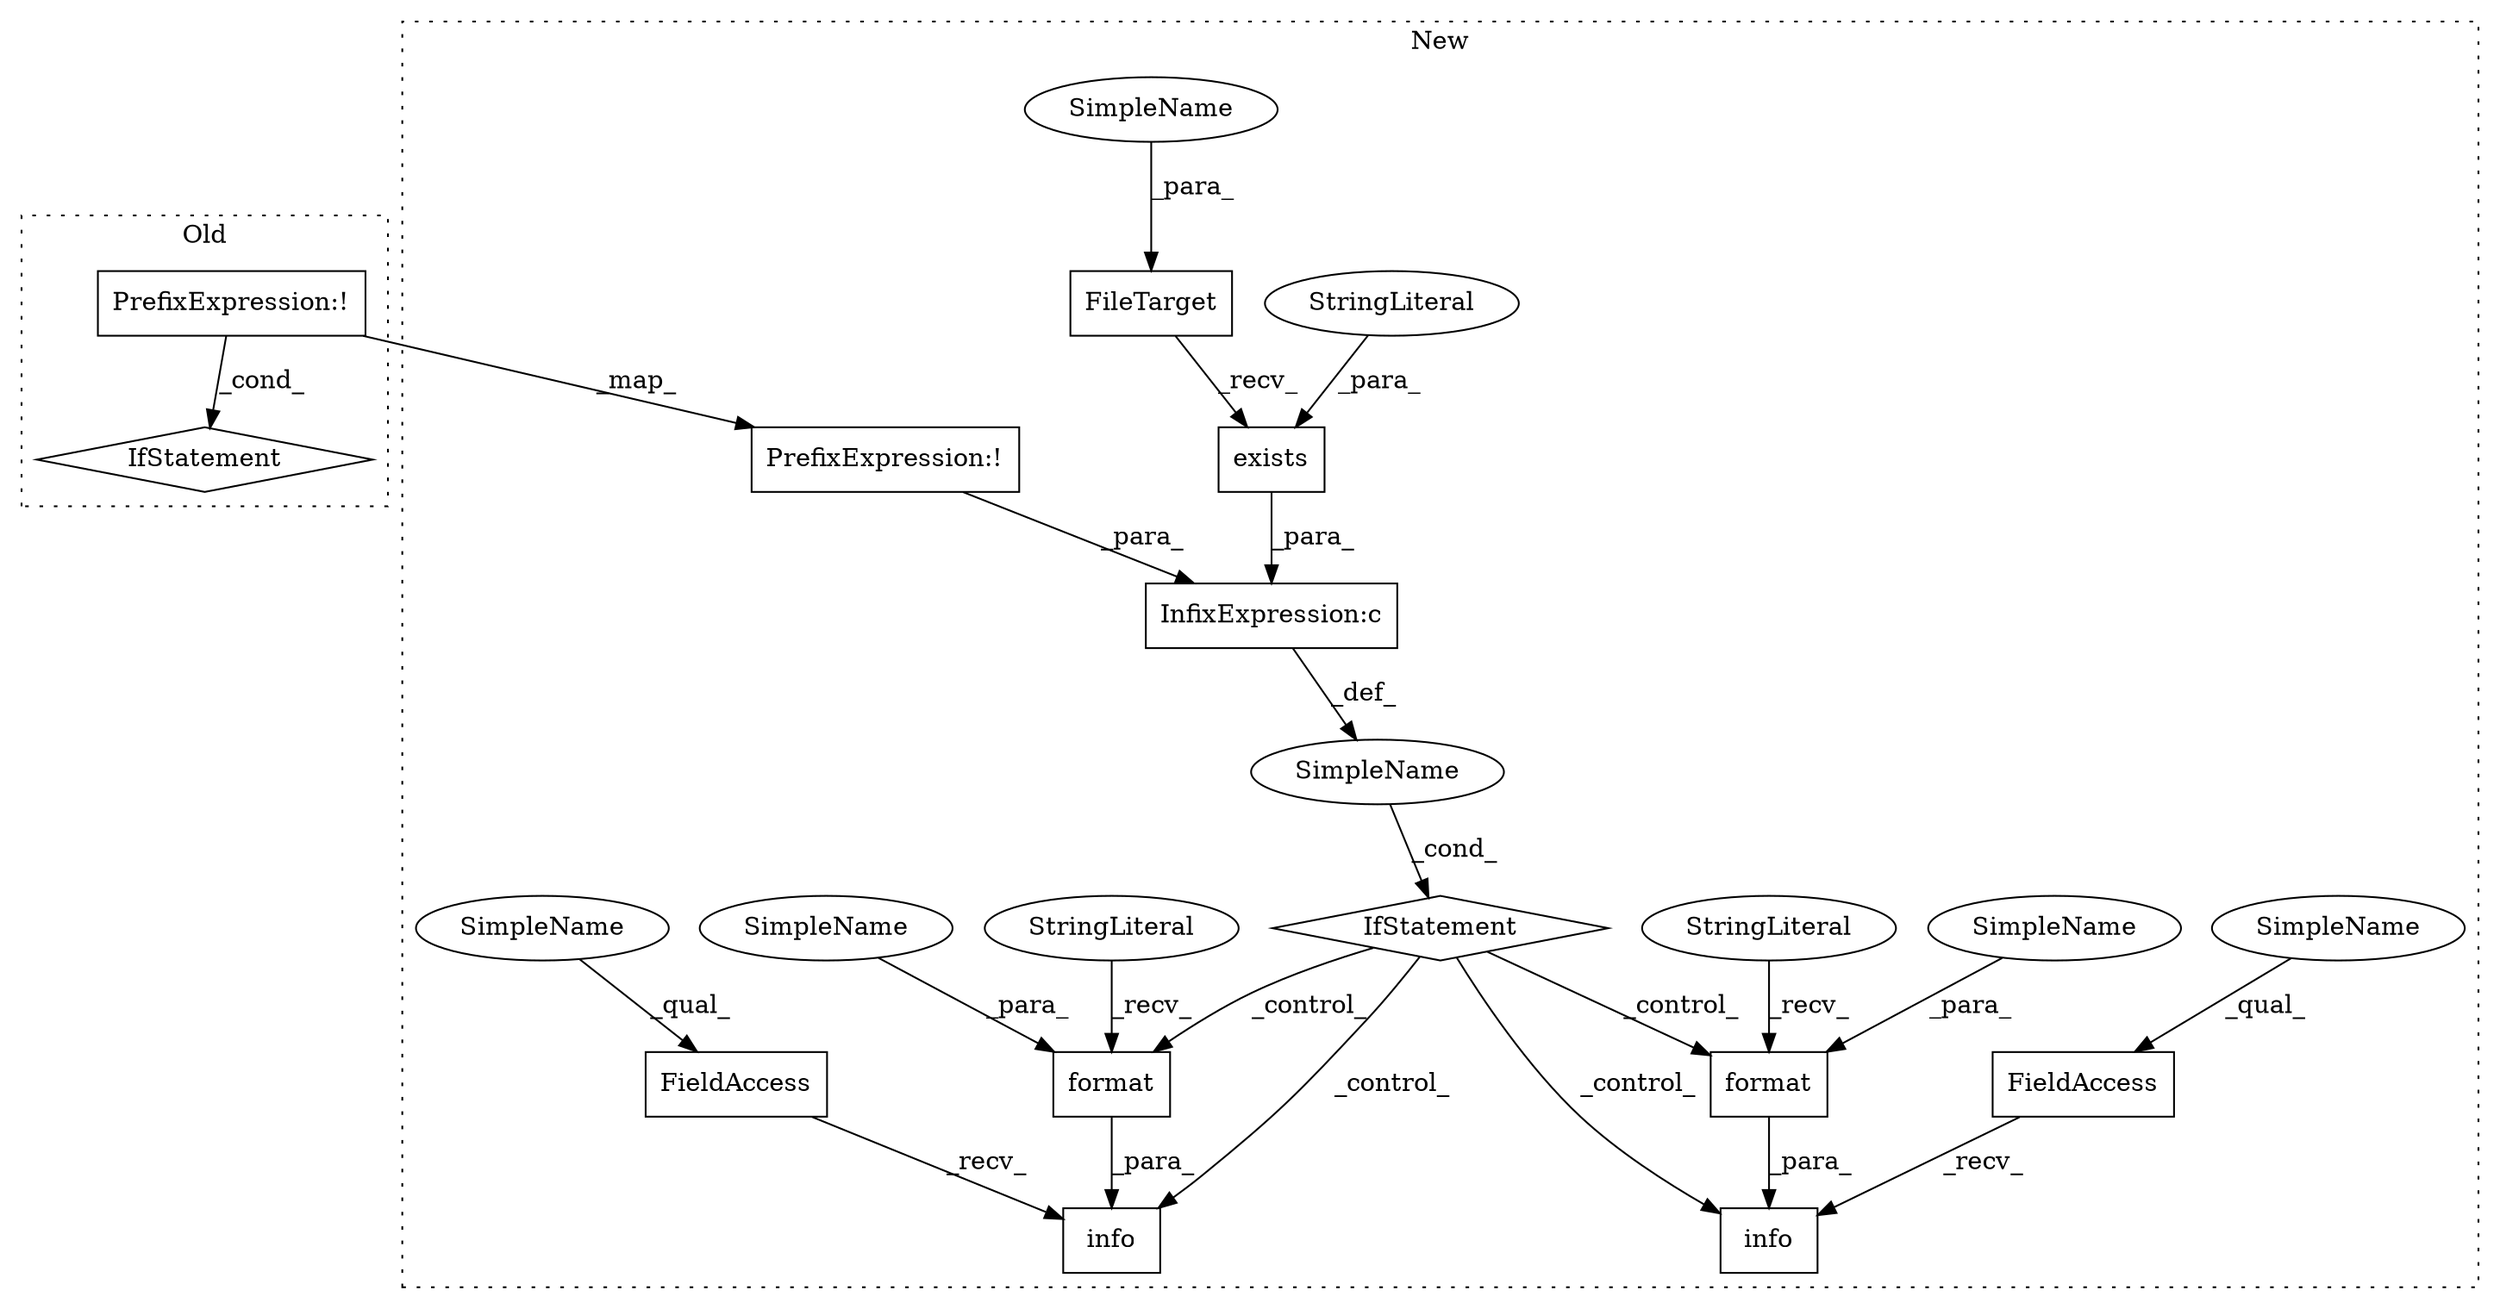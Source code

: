 digraph G {
subgraph cluster0 {
1 [label="IfStatement" a="25" s="17338,17373" l="4,2" shape="diamond"];
14 [label="PrefixExpression:!" a="38" s="17342" l="1" shape="box"];
label = "Old";
style="dotted";
}
subgraph cluster1 {
2 [label="FileTarget" a="32" s="17740,17752" l="11,1" shape="box"];
3 [label="IfStatement" a="25" s="17701,17773" l="4,2" shape="diamond"];
4 [label="info" a="32" s="17918,17959" l="5,1" shape="box"];
5 [label="FieldAccess" a="22" s="17907" l="10" shape="box"];
6 [label="info" a="32" s="17798,17831" l="5,1" shape="box"];
7 [label="FieldAccess" a="22" s="17787" l="10" shape="box"];
8 [label="InfixExpression:c" a="27" s="17736" l="4" shape="box"];
9 [label="format" a="32" s="17822,17830" l="7,1" shape="box"];
10 [label="format" a="32" s="17950,17958" l="7,1" shape="box"];
11 [label="SimpleName" a="42" s="" l="" shape="ellipse"];
12 [label="StringLiteral" a="45" s="17803" l="18" shape="ellipse"];
13 [label="StringLiteral" a="45" s="17923" l="26" shape="ellipse"];
15 [label="PrefixExpression:!" a="38" s="17705" l="1" shape="box"];
16 [label="exists" a="32" s="17754,17772" l="7,1" shape="box"];
17 [label="StringLiteral" a="45" s="17761" l="11" shape="ellipse"];
18 [label="SimpleName" a="42" s="17787" l="3" shape="ellipse"];
19 [label="SimpleName" a="42" s="17907" l="3" shape="ellipse"];
20 [label="SimpleName" a="42" s="17751" l="1" shape="ellipse"];
21 [label="SimpleName" a="42" s="17829" l="1" shape="ellipse"];
22 [label="SimpleName" a="42" s="17957" l="1" shape="ellipse"];
label = "New";
style="dotted";
}
2 -> 16 [label="_recv_"];
3 -> 6 [label="_control_"];
3 -> 4 [label="_control_"];
3 -> 9 [label="_control_"];
3 -> 10 [label="_control_"];
5 -> 4 [label="_recv_"];
7 -> 6 [label="_recv_"];
8 -> 11 [label="_def_"];
9 -> 6 [label="_para_"];
10 -> 4 [label="_para_"];
11 -> 3 [label="_cond_"];
12 -> 9 [label="_recv_"];
13 -> 10 [label="_recv_"];
14 -> 1 [label="_cond_"];
14 -> 15 [label="_map_"];
15 -> 8 [label="_para_"];
16 -> 8 [label="_para_"];
17 -> 16 [label="_para_"];
18 -> 7 [label="_qual_"];
19 -> 5 [label="_qual_"];
20 -> 2 [label="_para_"];
21 -> 9 [label="_para_"];
22 -> 10 [label="_para_"];
}